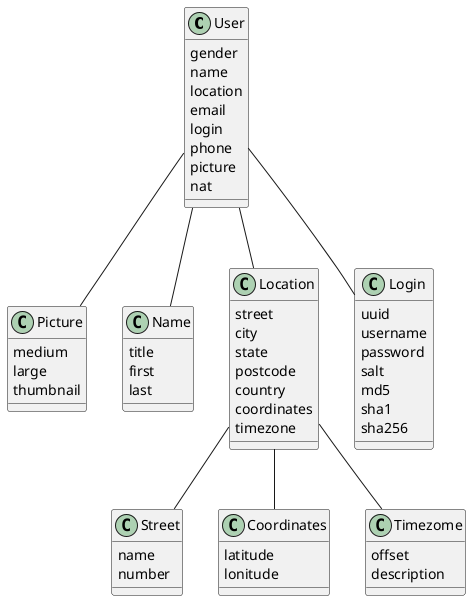 @startuml

class User {
    gender
    name
    location
    email
    login
    phone
    picture
    nat
}

class Picture {
    medium
    large
    thumbnail
}

class Name {
    title
    first
    last
}

User -- Name

class Location {
    street
    city
    state
    postcode
    country
    coordinates
    timezone
}

User -- Location

class Street {
    name
    number
}

Location -- Street

class Coordinates {
    latitude
    lonitude
}

Location -- Coordinates

class Timezome {
    offset
    description
}

Location -- Timezome

User --  Picture

class Login {
    uuid
    username
    password
    salt
    md5
    sha1
    sha256
}

User -- Login

@enduml

